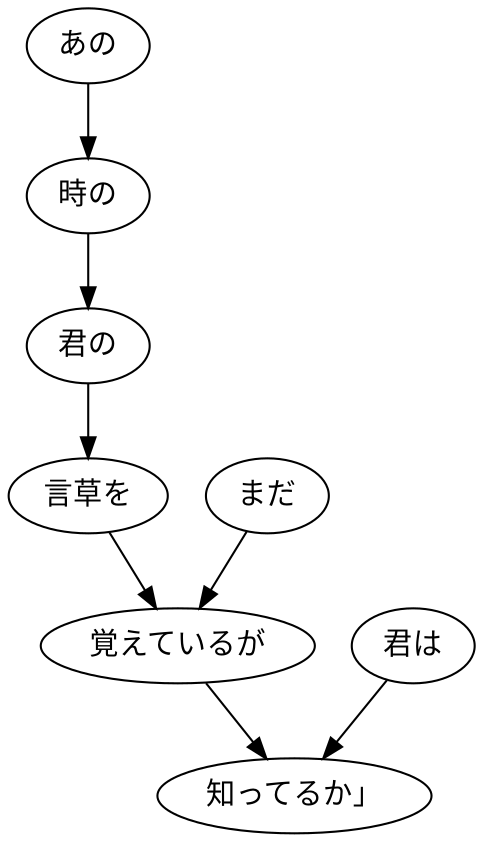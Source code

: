 digraph graph2502 {
	node0 [label="あの"];
	node1 [label="時の"];
	node2 [label="君の"];
	node3 [label="言草を"];
	node4 [label="まだ"];
	node5 [label="覚えているが"];
	node6 [label="君は"];
	node7 [label="知ってるか」"];
	node0 -> node1;
	node1 -> node2;
	node2 -> node3;
	node3 -> node5;
	node4 -> node5;
	node5 -> node7;
	node6 -> node7;
}
